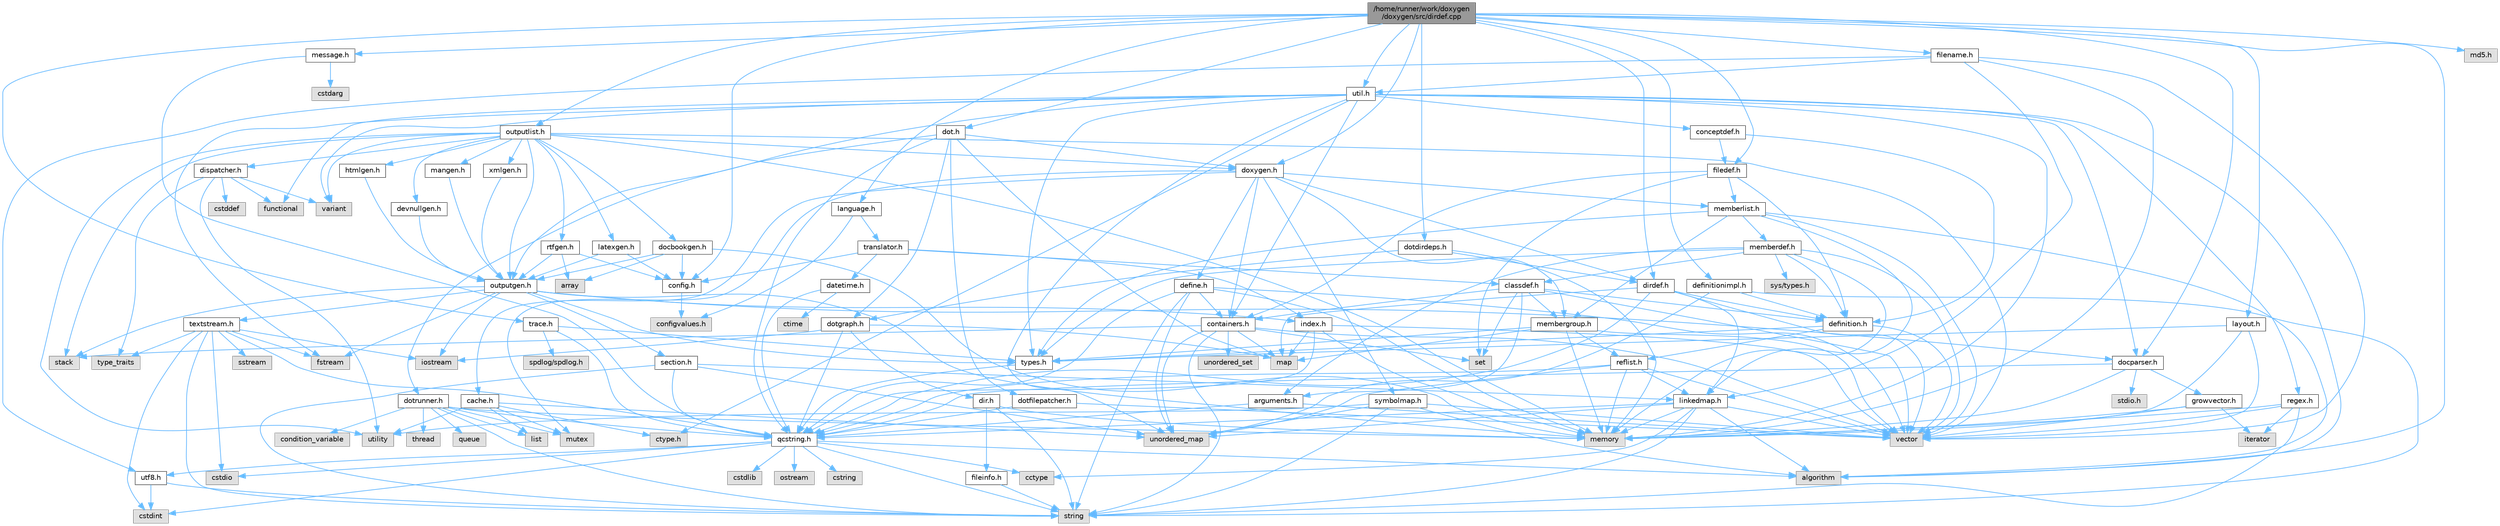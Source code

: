 digraph "/home/runner/work/doxygen/doxygen/src/dirdef.cpp"
{
 // INTERACTIVE_SVG=YES
 // LATEX_PDF_SIZE
  bgcolor="transparent";
  edge [fontname=Helvetica,fontsize=10,labelfontname=Helvetica,labelfontsize=10];
  node [fontname=Helvetica,fontsize=10,shape=box,height=0.2,width=0.4];
  Node1 [id="Node000001",label="/home/runner/work/doxygen\l/doxygen/src/dirdef.cpp",height=0.2,width=0.4,color="gray40", fillcolor="grey60", style="filled", fontcolor="black",tooltip=" "];
  Node1 -> Node2 [id="edge1_Node000001_Node000002",color="steelblue1",style="solid",tooltip=" "];
  Node2 [id="Node000002",label="algorithm",height=0.2,width=0.4,color="grey60", fillcolor="#E0E0E0", style="filled",tooltip=" "];
  Node1 -> Node3 [id="edge2_Node000001_Node000003",color="steelblue1",style="solid",tooltip=" "];
  Node3 [id="Node000003",label="dirdef.h",height=0.2,width=0.4,color="grey40", fillcolor="white", style="filled",URL="$d6/d15/dirdef_8h.html",tooltip=" "];
  Node3 -> Node4 [id="edge3_Node000003_Node000004",color="steelblue1",style="solid",tooltip=" "];
  Node4 [id="Node000004",label="vector",height=0.2,width=0.4,color="grey60", fillcolor="#E0E0E0", style="filled",tooltip=" "];
  Node3 -> Node5 [id="edge4_Node000003_Node000005",color="steelblue1",style="solid",tooltip=" "];
  Node5 [id="Node000005",label="map",height=0.2,width=0.4,color="grey60", fillcolor="#E0E0E0", style="filled",tooltip=" "];
  Node3 -> Node6 [id="edge5_Node000003_Node000006",color="steelblue1",style="solid",tooltip=" "];
  Node6 [id="Node000006",label="qcstring.h",height=0.2,width=0.4,color="grey40", fillcolor="white", style="filled",URL="$d7/d5c/qcstring_8h.html",tooltip=" "];
  Node6 -> Node7 [id="edge6_Node000006_Node000007",color="steelblue1",style="solid",tooltip=" "];
  Node7 [id="Node000007",label="string",height=0.2,width=0.4,color="grey60", fillcolor="#E0E0E0", style="filled",tooltip=" "];
  Node6 -> Node2 [id="edge7_Node000006_Node000002",color="steelblue1",style="solid",tooltip=" "];
  Node6 -> Node8 [id="edge8_Node000006_Node000008",color="steelblue1",style="solid",tooltip=" "];
  Node8 [id="Node000008",label="cctype",height=0.2,width=0.4,color="grey60", fillcolor="#E0E0E0", style="filled",tooltip=" "];
  Node6 -> Node9 [id="edge9_Node000006_Node000009",color="steelblue1",style="solid",tooltip=" "];
  Node9 [id="Node000009",label="cstring",height=0.2,width=0.4,color="grey60", fillcolor="#E0E0E0", style="filled",tooltip=" "];
  Node6 -> Node10 [id="edge10_Node000006_Node000010",color="steelblue1",style="solid",tooltip=" "];
  Node10 [id="Node000010",label="cstdio",height=0.2,width=0.4,color="grey60", fillcolor="#E0E0E0", style="filled",tooltip=" "];
  Node6 -> Node11 [id="edge11_Node000006_Node000011",color="steelblue1",style="solid",tooltip=" "];
  Node11 [id="Node000011",label="cstdlib",height=0.2,width=0.4,color="grey60", fillcolor="#E0E0E0", style="filled",tooltip=" "];
  Node6 -> Node12 [id="edge12_Node000006_Node000012",color="steelblue1",style="solid",tooltip=" "];
  Node12 [id="Node000012",label="cstdint",height=0.2,width=0.4,color="grey60", fillcolor="#E0E0E0", style="filled",tooltip=" "];
  Node6 -> Node13 [id="edge13_Node000006_Node000013",color="steelblue1",style="solid",tooltip=" "];
  Node13 [id="Node000013",label="ostream",height=0.2,width=0.4,color="grey60", fillcolor="#E0E0E0", style="filled",tooltip=" "];
  Node6 -> Node14 [id="edge14_Node000006_Node000014",color="steelblue1",style="solid",tooltip=" "];
  Node14 [id="Node000014",label="utf8.h",height=0.2,width=0.4,color="grey40", fillcolor="white", style="filled",URL="$db/d7c/utf8_8h.html",tooltip="Various UTF8 related helper functions."];
  Node14 -> Node12 [id="edge15_Node000014_Node000012",color="steelblue1",style="solid",tooltip=" "];
  Node14 -> Node7 [id="edge16_Node000014_Node000007",color="steelblue1",style="solid",tooltip=" "];
  Node3 -> Node15 [id="edge17_Node000003_Node000015",color="steelblue1",style="solid",tooltip=" "];
  Node15 [id="Node000015",label="linkedmap.h",height=0.2,width=0.4,color="grey40", fillcolor="white", style="filled",URL="$da/de1/linkedmap_8h.html",tooltip=" "];
  Node15 -> Node16 [id="edge18_Node000015_Node000016",color="steelblue1",style="solid",tooltip=" "];
  Node16 [id="Node000016",label="unordered_map",height=0.2,width=0.4,color="grey60", fillcolor="#E0E0E0", style="filled",tooltip=" "];
  Node15 -> Node4 [id="edge19_Node000015_Node000004",color="steelblue1",style="solid",tooltip=" "];
  Node15 -> Node17 [id="edge20_Node000015_Node000017",color="steelblue1",style="solid",tooltip=" "];
  Node17 [id="Node000017",label="memory",height=0.2,width=0.4,color="grey60", fillcolor="#E0E0E0", style="filled",tooltip=" "];
  Node15 -> Node7 [id="edge21_Node000015_Node000007",color="steelblue1",style="solid",tooltip=" "];
  Node15 -> Node2 [id="edge22_Node000015_Node000002",color="steelblue1",style="solid",tooltip=" "];
  Node15 -> Node8 [id="edge23_Node000015_Node000008",color="steelblue1",style="solid",tooltip=" "];
  Node15 -> Node6 [id="edge24_Node000015_Node000006",color="steelblue1",style="solid",tooltip=" "];
  Node3 -> Node18 [id="edge25_Node000003_Node000018",color="steelblue1",style="solid",tooltip=" "];
  Node18 [id="Node000018",label="definition.h",height=0.2,width=0.4,color="grey40", fillcolor="white", style="filled",URL="$df/da1/definition_8h.html",tooltip=" "];
  Node18 -> Node4 [id="edge26_Node000018_Node000004",color="steelblue1",style="solid",tooltip=" "];
  Node18 -> Node19 [id="edge27_Node000018_Node000019",color="steelblue1",style="solid",tooltip=" "];
  Node19 [id="Node000019",label="types.h",height=0.2,width=0.4,color="grey40", fillcolor="white", style="filled",URL="$d9/d49/types_8h.html",tooltip="This file contains a number of basic enums and types."];
  Node19 -> Node6 [id="edge28_Node000019_Node000006",color="steelblue1",style="solid",tooltip=" "];
  Node18 -> Node20 [id="edge29_Node000018_Node000020",color="steelblue1",style="solid",tooltip=" "];
  Node20 [id="Node000020",label="reflist.h",height=0.2,width=0.4,color="grey40", fillcolor="white", style="filled",URL="$d1/d02/reflist_8h.html",tooltip=" "];
  Node20 -> Node4 [id="edge30_Node000020_Node000004",color="steelblue1",style="solid",tooltip=" "];
  Node20 -> Node16 [id="edge31_Node000020_Node000016",color="steelblue1",style="solid",tooltip=" "];
  Node20 -> Node17 [id="edge32_Node000020_Node000017",color="steelblue1",style="solid",tooltip=" "];
  Node20 -> Node6 [id="edge33_Node000020_Node000006",color="steelblue1",style="solid",tooltip=" "];
  Node20 -> Node15 [id="edge34_Node000020_Node000015",color="steelblue1",style="solid",tooltip=" "];
  Node1 -> Node21 [id="edge35_Node000001_Node000021",color="steelblue1",style="solid",tooltip=" "];
  Node21 [id="Node000021",label="md5.h",height=0.2,width=0.4,color="grey60", fillcolor="#E0E0E0", style="filled",tooltip=" "];
  Node1 -> Node22 [id="edge36_Node000001_Node000022",color="steelblue1",style="solid",tooltip=" "];
  Node22 [id="Node000022",label="filename.h",height=0.2,width=0.4,color="grey40", fillcolor="white", style="filled",URL="$dc/dd6/filename_8h.html",tooltip=" "];
  Node22 -> Node17 [id="edge37_Node000022_Node000017",color="steelblue1",style="solid",tooltip=" "];
  Node22 -> Node4 [id="edge38_Node000022_Node000004",color="steelblue1",style="solid",tooltip=" "];
  Node22 -> Node15 [id="edge39_Node000022_Node000015",color="steelblue1",style="solid",tooltip=" "];
  Node22 -> Node14 [id="edge40_Node000022_Node000014",color="steelblue1",style="solid",tooltip=" "];
  Node22 -> Node23 [id="edge41_Node000022_Node000023",color="steelblue1",style="solid",tooltip=" "];
  Node23 [id="Node000023",label="util.h",height=0.2,width=0.4,color="grey40", fillcolor="white", style="filled",URL="$d8/d3c/util_8h.html",tooltip="A bunch of utility functions."];
  Node23 -> Node17 [id="edge42_Node000023_Node000017",color="steelblue1",style="solid",tooltip=" "];
  Node23 -> Node16 [id="edge43_Node000023_Node000016",color="steelblue1",style="solid",tooltip=" "];
  Node23 -> Node2 [id="edge44_Node000023_Node000002",color="steelblue1",style="solid",tooltip=" "];
  Node23 -> Node24 [id="edge45_Node000023_Node000024",color="steelblue1",style="solid",tooltip=" "];
  Node24 [id="Node000024",label="functional",height=0.2,width=0.4,color="grey60", fillcolor="#E0E0E0", style="filled",tooltip=" "];
  Node23 -> Node25 [id="edge46_Node000023_Node000025",color="steelblue1",style="solid",tooltip=" "];
  Node25 [id="Node000025",label="fstream",height=0.2,width=0.4,color="grey60", fillcolor="#E0E0E0", style="filled",tooltip=" "];
  Node23 -> Node26 [id="edge47_Node000023_Node000026",color="steelblue1",style="solid",tooltip=" "];
  Node26 [id="Node000026",label="variant",height=0.2,width=0.4,color="grey60", fillcolor="#E0E0E0", style="filled",tooltip=" "];
  Node23 -> Node27 [id="edge48_Node000023_Node000027",color="steelblue1",style="solid",tooltip=" "];
  Node27 [id="Node000027",label="ctype.h",height=0.2,width=0.4,color="grey60", fillcolor="#E0E0E0", style="filled",tooltip=" "];
  Node23 -> Node19 [id="edge49_Node000023_Node000019",color="steelblue1",style="solid",tooltip=" "];
  Node23 -> Node28 [id="edge50_Node000023_Node000028",color="steelblue1",style="solid",tooltip=" "];
  Node28 [id="Node000028",label="docparser.h",height=0.2,width=0.4,color="grey40", fillcolor="white", style="filled",URL="$de/d9c/docparser_8h.html",tooltip=" "];
  Node28 -> Node29 [id="edge51_Node000028_Node000029",color="steelblue1",style="solid",tooltip=" "];
  Node29 [id="Node000029",label="stdio.h",height=0.2,width=0.4,color="grey60", fillcolor="#E0E0E0", style="filled",tooltip=" "];
  Node28 -> Node17 [id="edge52_Node000028_Node000017",color="steelblue1",style="solid",tooltip=" "];
  Node28 -> Node6 [id="edge53_Node000028_Node000006",color="steelblue1",style="solid",tooltip=" "];
  Node28 -> Node30 [id="edge54_Node000028_Node000030",color="steelblue1",style="solid",tooltip=" "];
  Node30 [id="Node000030",label="growvector.h",height=0.2,width=0.4,color="grey40", fillcolor="white", style="filled",URL="$d7/d50/growvector_8h.html",tooltip=" "];
  Node30 -> Node4 [id="edge55_Node000030_Node000004",color="steelblue1",style="solid",tooltip=" "];
  Node30 -> Node17 [id="edge56_Node000030_Node000017",color="steelblue1",style="solid",tooltip=" "];
  Node30 -> Node31 [id="edge57_Node000030_Node000031",color="steelblue1",style="solid",tooltip=" "];
  Node31 [id="Node000031",label="iterator",height=0.2,width=0.4,color="grey60", fillcolor="#E0E0E0", style="filled",tooltip=" "];
  Node23 -> Node32 [id="edge58_Node000023_Node000032",color="steelblue1",style="solid",tooltip=" "];
  Node32 [id="Node000032",label="containers.h",height=0.2,width=0.4,color="grey40", fillcolor="white", style="filled",URL="$d5/d75/containers_8h.html",tooltip=" "];
  Node32 -> Node4 [id="edge59_Node000032_Node000004",color="steelblue1",style="solid",tooltip=" "];
  Node32 -> Node7 [id="edge60_Node000032_Node000007",color="steelblue1",style="solid",tooltip=" "];
  Node32 -> Node33 [id="edge61_Node000032_Node000033",color="steelblue1",style="solid",tooltip=" "];
  Node33 [id="Node000033",label="set",height=0.2,width=0.4,color="grey60", fillcolor="#E0E0E0", style="filled",tooltip=" "];
  Node32 -> Node5 [id="edge62_Node000032_Node000005",color="steelblue1",style="solid",tooltip=" "];
  Node32 -> Node34 [id="edge63_Node000032_Node000034",color="steelblue1",style="solid",tooltip=" "];
  Node34 [id="Node000034",label="unordered_set",height=0.2,width=0.4,color="grey60", fillcolor="#E0E0E0", style="filled",tooltip=" "];
  Node32 -> Node16 [id="edge64_Node000032_Node000016",color="steelblue1",style="solid",tooltip=" "];
  Node32 -> Node35 [id="edge65_Node000032_Node000035",color="steelblue1",style="solid",tooltip=" "];
  Node35 [id="Node000035",label="stack",height=0.2,width=0.4,color="grey60", fillcolor="#E0E0E0", style="filled",tooltip=" "];
  Node23 -> Node36 [id="edge66_Node000023_Node000036",color="steelblue1",style="solid",tooltip=" "];
  Node36 [id="Node000036",label="outputgen.h",height=0.2,width=0.4,color="grey40", fillcolor="white", style="filled",URL="$df/d06/outputgen_8h.html",tooltip=" "];
  Node36 -> Node17 [id="edge67_Node000036_Node000017",color="steelblue1",style="solid",tooltip=" "];
  Node36 -> Node35 [id="edge68_Node000036_Node000035",color="steelblue1",style="solid",tooltip=" "];
  Node36 -> Node37 [id="edge69_Node000036_Node000037",color="steelblue1",style="solid",tooltip=" "];
  Node37 [id="Node000037",label="iostream",height=0.2,width=0.4,color="grey60", fillcolor="#E0E0E0", style="filled",tooltip=" "];
  Node36 -> Node25 [id="edge70_Node000036_Node000025",color="steelblue1",style="solid",tooltip=" "];
  Node36 -> Node19 [id="edge71_Node000036_Node000019",color="steelblue1",style="solid",tooltip=" "];
  Node36 -> Node38 [id="edge72_Node000036_Node000038",color="steelblue1",style="solid",tooltip=" "];
  Node38 [id="Node000038",label="index.h",height=0.2,width=0.4,color="grey40", fillcolor="white", style="filled",URL="$d1/db5/index_8h.html",tooltip=" "];
  Node38 -> Node17 [id="edge73_Node000038_Node000017",color="steelblue1",style="solid",tooltip=" "];
  Node38 -> Node4 [id="edge74_Node000038_Node000004",color="steelblue1",style="solid",tooltip=" "];
  Node38 -> Node5 [id="edge75_Node000038_Node000005",color="steelblue1",style="solid",tooltip=" "];
  Node38 -> Node6 [id="edge76_Node000038_Node000006",color="steelblue1",style="solid",tooltip=" "];
  Node36 -> Node39 [id="edge77_Node000036_Node000039",color="steelblue1",style="solid",tooltip=" "];
  Node39 [id="Node000039",label="section.h",height=0.2,width=0.4,color="grey40", fillcolor="white", style="filled",URL="$d1/d2a/section_8h.html",tooltip=" "];
  Node39 -> Node7 [id="edge78_Node000039_Node000007",color="steelblue1",style="solid",tooltip=" "];
  Node39 -> Node16 [id="edge79_Node000039_Node000016",color="steelblue1",style="solid",tooltip=" "];
  Node39 -> Node6 [id="edge80_Node000039_Node000006",color="steelblue1",style="solid",tooltip=" "];
  Node39 -> Node15 [id="edge81_Node000039_Node000015",color="steelblue1",style="solid",tooltip=" "];
  Node36 -> Node40 [id="edge82_Node000036_Node000040",color="steelblue1",style="solid",tooltip=" "];
  Node40 [id="Node000040",label="textstream.h",height=0.2,width=0.4,color="grey40", fillcolor="white", style="filled",URL="$d4/d7d/textstream_8h.html",tooltip=" "];
  Node40 -> Node7 [id="edge83_Node000040_Node000007",color="steelblue1",style="solid",tooltip=" "];
  Node40 -> Node37 [id="edge84_Node000040_Node000037",color="steelblue1",style="solid",tooltip=" "];
  Node40 -> Node41 [id="edge85_Node000040_Node000041",color="steelblue1",style="solid",tooltip=" "];
  Node41 [id="Node000041",label="sstream",height=0.2,width=0.4,color="grey60", fillcolor="#E0E0E0", style="filled",tooltip=" "];
  Node40 -> Node12 [id="edge86_Node000040_Node000012",color="steelblue1",style="solid",tooltip=" "];
  Node40 -> Node10 [id="edge87_Node000040_Node000010",color="steelblue1",style="solid",tooltip=" "];
  Node40 -> Node25 [id="edge88_Node000040_Node000025",color="steelblue1",style="solid",tooltip=" "];
  Node40 -> Node42 [id="edge89_Node000040_Node000042",color="steelblue1",style="solid",tooltip=" "];
  Node42 [id="Node000042",label="type_traits",height=0.2,width=0.4,color="grey60", fillcolor="#E0E0E0", style="filled",tooltip=" "];
  Node40 -> Node6 [id="edge90_Node000040_Node000006",color="steelblue1",style="solid",tooltip=" "];
  Node36 -> Node28 [id="edge91_Node000036_Node000028",color="steelblue1",style="solid",tooltip=" "];
  Node23 -> Node43 [id="edge92_Node000023_Node000043",color="steelblue1",style="solid",tooltip=" "];
  Node43 [id="Node000043",label="regex.h",height=0.2,width=0.4,color="grey40", fillcolor="white", style="filled",URL="$d1/d21/regex_8h.html",tooltip=" "];
  Node43 -> Node17 [id="edge93_Node000043_Node000017",color="steelblue1",style="solid",tooltip=" "];
  Node43 -> Node7 [id="edge94_Node000043_Node000007",color="steelblue1",style="solid",tooltip=" "];
  Node43 -> Node4 [id="edge95_Node000043_Node000004",color="steelblue1",style="solid",tooltip=" "];
  Node43 -> Node31 [id="edge96_Node000043_Node000031",color="steelblue1",style="solid",tooltip=" "];
  Node23 -> Node44 [id="edge97_Node000023_Node000044",color="steelblue1",style="solid",tooltip=" "];
  Node44 [id="Node000044",label="conceptdef.h",height=0.2,width=0.4,color="grey40", fillcolor="white", style="filled",URL="$da/df1/conceptdef_8h.html",tooltip=" "];
  Node44 -> Node18 [id="edge98_Node000044_Node000018",color="steelblue1",style="solid",tooltip=" "];
  Node44 -> Node45 [id="edge99_Node000044_Node000045",color="steelblue1",style="solid",tooltip=" "];
  Node45 [id="Node000045",label="filedef.h",height=0.2,width=0.4,color="grey40", fillcolor="white", style="filled",URL="$d4/d3a/filedef_8h.html",tooltip=" "];
  Node45 -> Node33 [id="edge100_Node000045_Node000033",color="steelblue1",style="solid",tooltip=" "];
  Node45 -> Node18 [id="edge101_Node000045_Node000018",color="steelblue1",style="solid",tooltip=" "];
  Node45 -> Node46 [id="edge102_Node000045_Node000046",color="steelblue1",style="solid",tooltip=" "];
  Node46 [id="Node000046",label="memberlist.h",height=0.2,width=0.4,color="grey40", fillcolor="white", style="filled",URL="$dd/d78/memberlist_8h.html",tooltip=" "];
  Node46 -> Node4 [id="edge103_Node000046_Node000004",color="steelblue1",style="solid",tooltip=" "];
  Node46 -> Node2 [id="edge104_Node000046_Node000002",color="steelblue1",style="solid",tooltip=" "];
  Node46 -> Node47 [id="edge105_Node000046_Node000047",color="steelblue1",style="solid",tooltip=" "];
  Node47 [id="Node000047",label="memberdef.h",height=0.2,width=0.4,color="grey40", fillcolor="white", style="filled",URL="$d4/d46/memberdef_8h.html",tooltip=" "];
  Node47 -> Node4 [id="edge106_Node000047_Node000004",color="steelblue1",style="solid",tooltip=" "];
  Node47 -> Node17 [id="edge107_Node000047_Node000017",color="steelblue1",style="solid",tooltip=" "];
  Node47 -> Node48 [id="edge108_Node000047_Node000048",color="steelblue1",style="solid",tooltip=" "];
  Node48 [id="Node000048",label="sys/types.h",height=0.2,width=0.4,color="grey60", fillcolor="#E0E0E0", style="filled",tooltip=" "];
  Node47 -> Node19 [id="edge109_Node000047_Node000019",color="steelblue1",style="solid",tooltip=" "];
  Node47 -> Node18 [id="edge110_Node000047_Node000018",color="steelblue1",style="solid",tooltip=" "];
  Node47 -> Node49 [id="edge111_Node000047_Node000049",color="steelblue1",style="solid",tooltip=" "];
  Node49 [id="Node000049",label="arguments.h",height=0.2,width=0.4,color="grey40", fillcolor="white", style="filled",URL="$df/d9b/arguments_8h.html",tooltip=" "];
  Node49 -> Node4 [id="edge112_Node000049_Node000004",color="steelblue1",style="solid",tooltip=" "];
  Node49 -> Node6 [id="edge113_Node000049_Node000006",color="steelblue1",style="solid",tooltip=" "];
  Node47 -> Node50 [id="edge114_Node000047_Node000050",color="steelblue1",style="solid",tooltip=" "];
  Node50 [id="Node000050",label="classdef.h",height=0.2,width=0.4,color="grey40", fillcolor="white", style="filled",URL="$d1/da6/classdef_8h.html",tooltip=" "];
  Node50 -> Node4 [id="edge115_Node000050_Node000004",color="steelblue1",style="solid",tooltip=" "];
  Node50 -> Node33 [id="edge116_Node000050_Node000033",color="steelblue1",style="solid",tooltip=" "];
  Node50 -> Node32 [id="edge117_Node000050_Node000032",color="steelblue1",style="solid",tooltip=" "];
  Node50 -> Node18 [id="edge118_Node000050_Node000018",color="steelblue1",style="solid",tooltip=" "];
  Node50 -> Node49 [id="edge119_Node000050_Node000049",color="steelblue1",style="solid",tooltip=" "];
  Node50 -> Node51 [id="edge120_Node000050_Node000051",color="steelblue1",style="solid",tooltip=" "];
  Node51 [id="Node000051",label="membergroup.h",height=0.2,width=0.4,color="grey40", fillcolor="white", style="filled",URL="$d9/d11/membergroup_8h.html",tooltip=" "];
  Node51 -> Node4 [id="edge121_Node000051_Node000004",color="steelblue1",style="solid",tooltip=" "];
  Node51 -> Node5 [id="edge122_Node000051_Node000005",color="steelblue1",style="solid",tooltip=" "];
  Node51 -> Node17 [id="edge123_Node000051_Node000017",color="steelblue1",style="solid",tooltip=" "];
  Node51 -> Node19 [id="edge124_Node000051_Node000019",color="steelblue1",style="solid",tooltip=" "];
  Node51 -> Node20 [id="edge125_Node000051_Node000020",color="steelblue1",style="solid",tooltip=" "];
  Node46 -> Node15 [id="edge126_Node000046_Node000015",color="steelblue1",style="solid",tooltip=" "];
  Node46 -> Node19 [id="edge127_Node000046_Node000019",color="steelblue1",style="solid",tooltip=" "];
  Node46 -> Node51 [id="edge128_Node000046_Node000051",color="steelblue1",style="solid",tooltip=" "];
  Node45 -> Node32 [id="edge129_Node000045_Node000032",color="steelblue1",style="solid",tooltip=" "];
  Node1 -> Node52 [id="edge130_Node000001_Node000052",color="steelblue1",style="solid",tooltip=" "];
  Node52 [id="Node000052",label="doxygen.h",height=0.2,width=0.4,color="grey40", fillcolor="white", style="filled",URL="$d1/da1/doxygen_8h.html",tooltip=" "];
  Node52 -> Node53 [id="edge131_Node000052_Node000053",color="steelblue1",style="solid",tooltip=" "];
  Node53 [id="Node000053",label="mutex",height=0.2,width=0.4,color="grey60", fillcolor="#E0E0E0", style="filled",tooltip=" "];
  Node52 -> Node32 [id="edge132_Node000052_Node000032",color="steelblue1",style="solid",tooltip=" "];
  Node52 -> Node51 [id="edge133_Node000052_Node000051",color="steelblue1",style="solid",tooltip=" "];
  Node52 -> Node3 [id="edge134_Node000052_Node000003",color="steelblue1",style="solid",tooltip=" "];
  Node52 -> Node46 [id="edge135_Node000052_Node000046",color="steelblue1",style="solid",tooltip=" "];
  Node52 -> Node54 [id="edge136_Node000052_Node000054",color="steelblue1",style="solid",tooltip=" "];
  Node54 [id="Node000054",label="define.h",height=0.2,width=0.4,color="grey40", fillcolor="white", style="filled",URL="$df/d67/define_8h.html",tooltip=" "];
  Node54 -> Node4 [id="edge137_Node000054_Node000004",color="steelblue1",style="solid",tooltip=" "];
  Node54 -> Node17 [id="edge138_Node000054_Node000017",color="steelblue1",style="solid",tooltip=" "];
  Node54 -> Node7 [id="edge139_Node000054_Node000007",color="steelblue1",style="solid",tooltip=" "];
  Node54 -> Node16 [id="edge140_Node000054_Node000016",color="steelblue1",style="solid",tooltip=" "];
  Node54 -> Node6 [id="edge141_Node000054_Node000006",color="steelblue1",style="solid",tooltip=" "];
  Node54 -> Node32 [id="edge142_Node000054_Node000032",color="steelblue1",style="solid",tooltip=" "];
  Node52 -> Node55 [id="edge143_Node000052_Node000055",color="steelblue1",style="solid",tooltip=" "];
  Node55 [id="Node000055",label="cache.h",height=0.2,width=0.4,color="grey40", fillcolor="white", style="filled",URL="$d3/d26/cache_8h.html",tooltip=" "];
  Node55 -> Node56 [id="edge144_Node000055_Node000056",color="steelblue1",style="solid",tooltip=" "];
  Node56 [id="Node000056",label="list",height=0.2,width=0.4,color="grey60", fillcolor="#E0E0E0", style="filled",tooltip=" "];
  Node55 -> Node16 [id="edge145_Node000055_Node000016",color="steelblue1",style="solid",tooltip=" "];
  Node55 -> Node53 [id="edge146_Node000055_Node000053",color="steelblue1",style="solid",tooltip=" "];
  Node55 -> Node57 [id="edge147_Node000055_Node000057",color="steelblue1",style="solid",tooltip=" "];
  Node57 [id="Node000057",label="utility",height=0.2,width=0.4,color="grey60", fillcolor="#E0E0E0", style="filled",tooltip=" "];
  Node55 -> Node27 [id="edge148_Node000055_Node000027",color="steelblue1",style="solid",tooltip=" "];
  Node52 -> Node58 [id="edge149_Node000052_Node000058",color="steelblue1",style="solid",tooltip=" "];
  Node58 [id="Node000058",label="symbolmap.h",height=0.2,width=0.4,color="grey40", fillcolor="white", style="filled",URL="$d7/ddd/symbolmap_8h.html",tooltip=" "];
  Node58 -> Node2 [id="edge150_Node000058_Node000002",color="steelblue1",style="solid",tooltip=" "];
  Node58 -> Node16 [id="edge151_Node000058_Node000016",color="steelblue1",style="solid",tooltip=" "];
  Node58 -> Node4 [id="edge152_Node000058_Node000004",color="steelblue1",style="solid",tooltip=" "];
  Node58 -> Node7 [id="edge153_Node000058_Node000007",color="steelblue1",style="solid",tooltip=" "];
  Node58 -> Node57 [id="edge154_Node000058_Node000057",color="steelblue1",style="solid",tooltip=" "];
  Node1 -> Node23 [id="edge155_Node000001_Node000023",color="steelblue1",style="solid",tooltip=" "];
  Node1 -> Node59 [id="edge156_Node000001_Node000059",color="steelblue1",style="solid",tooltip=" "];
  Node59 [id="Node000059",label="outputlist.h",height=0.2,width=0.4,color="grey40", fillcolor="white", style="filled",URL="$d2/db9/outputlist_8h.html",tooltip=" "];
  Node59 -> Node57 [id="edge157_Node000059_Node000057",color="steelblue1",style="solid",tooltip=" "];
  Node59 -> Node4 [id="edge158_Node000059_Node000004",color="steelblue1",style="solid",tooltip=" "];
  Node59 -> Node17 [id="edge159_Node000059_Node000017",color="steelblue1",style="solid",tooltip=" "];
  Node59 -> Node26 [id="edge160_Node000059_Node000026",color="steelblue1",style="solid",tooltip=" "];
  Node59 -> Node35 [id="edge161_Node000059_Node000035",color="steelblue1",style="solid",tooltip=" "];
  Node59 -> Node36 [id="edge162_Node000059_Node000036",color="steelblue1",style="solid",tooltip=" "];
  Node59 -> Node52 [id="edge163_Node000059_Node000052",color="steelblue1",style="solid",tooltip=" "];
  Node59 -> Node60 [id="edge164_Node000059_Node000060",color="steelblue1",style="solid",tooltip=" "];
  Node60 [id="Node000060",label="dispatcher.h",height=0.2,width=0.4,color="grey40", fillcolor="white", style="filled",URL="$da/d73/dispatcher_8h.html",tooltip=" "];
  Node60 -> Node61 [id="edge165_Node000060_Node000061",color="steelblue1",style="solid",tooltip=" "];
  Node61 [id="Node000061",label="cstddef",height=0.2,width=0.4,color="grey60", fillcolor="#E0E0E0", style="filled",tooltip=" "];
  Node60 -> Node57 [id="edge166_Node000060_Node000057",color="steelblue1",style="solid",tooltip=" "];
  Node60 -> Node24 [id="edge167_Node000060_Node000024",color="steelblue1",style="solid",tooltip=" "];
  Node60 -> Node26 [id="edge168_Node000060_Node000026",color="steelblue1",style="solid",tooltip=" "];
  Node60 -> Node42 [id="edge169_Node000060_Node000042",color="steelblue1",style="solid",tooltip=" "];
  Node59 -> Node62 [id="edge170_Node000059_Node000062",color="steelblue1",style="solid",tooltip=" "];
  Node62 [id="Node000062",label="htmlgen.h",height=0.2,width=0.4,color="grey40", fillcolor="white", style="filled",URL="$d8/d56/htmlgen_8h.html",tooltip=" "];
  Node62 -> Node36 [id="edge171_Node000062_Node000036",color="steelblue1",style="solid",tooltip=" "];
  Node59 -> Node63 [id="edge172_Node000059_Node000063",color="steelblue1",style="solid",tooltip=" "];
  Node63 [id="Node000063",label="latexgen.h",height=0.2,width=0.4,color="grey40", fillcolor="white", style="filled",URL="$d6/d9c/latexgen_8h.html",tooltip=" "];
  Node63 -> Node64 [id="edge173_Node000063_Node000064",color="steelblue1",style="solid",tooltip=" "];
  Node64 [id="Node000064",label="config.h",height=0.2,width=0.4,color="grey40", fillcolor="white", style="filled",URL="$db/d16/config_8h.html",tooltip=" "];
  Node64 -> Node65 [id="edge174_Node000064_Node000065",color="steelblue1",style="solid",tooltip=" "];
  Node65 [id="Node000065",label="configvalues.h",height=0.2,width=0.4,color="grey60", fillcolor="#E0E0E0", style="filled",tooltip=" "];
  Node63 -> Node36 [id="edge175_Node000063_Node000036",color="steelblue1",style="solid",tooltip=" "];
  Node59 -> Node66 [id="edge176_Node000059_Node000066",color="steelblue1",style="solid",tooltip=" "];
  Node66 [id="Node000066",label="rtfgen.h",height=0.2,width=0.4,color="grey40", fillcolor="white", style="filled",URL="$d4/daa/rtfgen_8h.html",tooltip=" "];
  Node66 -> Node67 [id="edge177_Node000066_Node000067",color="steelblue1",style="solid",tooltip=" "];
  Node67 [id="Node000067",label="array",height=0.2,width=0.4,color="grey60", fillcolor="#E0E0E0", style="filled",tooltip=" "];
  Node66 -> Node64 [id="edge178_Node000066_Node000064",color="steelblue1",style="solid",tooltip=" "];
  Node66 -> Node36 [id="edge179_Node000066_Node000036",color="steelblue1",style="solid",tooltip=" "];
  Node59 -> Node68 [id="edge180_Node000059_Node000068",color="steelblue1",style="solid",tooltip=" "];
  Node68 [id="Node000068",label="mangen.h",height=0.2,width=0.4,color="grey40", fillcolor="white", style="filled",URL="$da/dc0/mangen_8h.html",tooltip=" "];
  Node68 -> Node36 [id="edge181_Node000068_Node000036",color="steelblue1",style="solid",tooltip=" "];
  Node59 -> Node69 [id="edge182_Node000059_Node000069",color="steelblue1",style="solid",tooltip=" "];
  Node69 [id="Node000069",label="docbookgen.h",height=0.2,width=0.4,color="grey40", fillcolor="white", style="filled",URL="$de/dea/docbookgen_8h.html",tooltip=" "];
  Node69 -> Node17 [id="edge183_Node000069_Node000017",color="steelblue1",style="solid",tooltip=" "];
  Node69 -> Node67 [id="edge184_Node000069_Node000067",color="steelblue1",style="solid",tooltip=" "];
  Node69 -> Node64 [id="edge185_Node000069_Node000064",color="steelblue1",style="solid",tooltip=" "];
  Node69 -> Node36 [id="edge186_Node000069_Node000036",color="steelblue1",style="solid",tooltip=" "];
  Node59 -> Node70 [id="edge187_Node000059_Node000070",color="steelblue1",style="solid",tooltip=" "];
  Node70 [id="Node000070",label="xmlgen.h",height=0.2,width=0.4,color="grey40", fillcolor="white", style="filled",URL="$d9/d67/xmlgen_8h.html",tooltip=" "];
  Node70 -> Node36 [id="edge188_Node000070_Node000036",color="steelblue1",style="solid",tooltip=" "];
  Node59 -> Node71 [id="edge189_Node000059_Node000071",color="steelblue1",style="solid",tooltip=" "];
  Node71 [id="Node000071",label="devnullgen.h",height=0.2,width=0.4,color="grey40", fillcolor="white", style="filled",URL="$d8/de5/devnullgen_8h.html",tooltip=" "];
  Node71 -> Node36 [id="edge190_Node000071_Node000036",color="steelblue1",style="solid",tooltip=" "];
  Node1 -> Node72 [id="edge191_Node000001_Node000072",color="steelblue1",style="solid",tooltip=" "];
  Node72 [id="Node000072",label="language.h",height=0.2,width=0.4,color="grey40", fillcolor="white", style="filled",URL="$d8/dce/language_8h.html",tooltip=" "];
  Node72 -> Node73 [id="edge192_Node000072_Node000073",color="steelblue1",style="solid",tooltip=" "];
  Node73 [id="Node000073",label="translator.h",height=0.2,width=0.4,color="grey40", fillcolor="white", style="filled",URL="$d9/df1/translator_8h.html",tooltip=" "];
  Node73 -> Node50 [id="edge193_Node000073_Node000050",color="steelblue1",style="solid",tooltip=" "];
  Node73 -> Node64 [id="edge194_Node000073_Node000064",color="steelblue1",style="solid",tooltip=" "];
  Node73 -> Node74 [id="edge195_Node000073_Node000074",color="steelblue1",style="solid",tooltip=" "];
  Node74 [id="Node000074",label="datetime.h",height=0.2,width=0.4,color="grey40", fillcolor="white", style="filled",URL="$de/d1b/datetime_8h.html",tooltip=" "];
  Node74 -> Node75 [id="edge196_Node000074_Node000075",color="steelblue1",style="solid",tooltip=" "];
  Node75 [id="Node000075",label="ctime",height=0.2,width=0.4,color="grey60", fillcolor="#E0E0E0", style="filled",tooltip=" "];
  Node74 -> Node6 [id="edge197_Node000074_Node000006",color="steelblue1",style="solid",tooltip=" "];
  Node73 -> Node38 [id="edge198_Node000073_Node000038",color="steelblue1",style="solid",tooltip=" "];
  Node72 -> Node65 [id="edge199_Node000072_Node000065",color="steelblue1",style="solid",tooltip=" "];
  Node1 -> Node76 [id="edge200_Node000001_Node000076",color="steelblue1",style="solid",tooltip=" "];
  Node76 [id="Node000076",label="message.h",height=0.2,width=0.4,color="grey40", fillcolor="white", style="filled",URL="$d2/d0d/message_8h.html",tooltip=" "];
  Node76 -> Node77 [id="edge201_Node000076_Node000077",color="steelblue1",style="solid",tooltip=" "];
  Node77 [id="Node000077",label="cstdarg",height=0.2,width=0.4,color="grey60", fillcolor="#E0E0E0", style="filled",tooltip=" "];
  Node76 -> Node6 [id="edge202_Node000076_Node000006",color="steelblue1",style="solid",tooltip=" "];
  Node1 -> Node78 [id="edge203_Node000001_Node000078",color="steelblue1",style="solid",tooltip=" "];
  Node78 [id="Node000078",label="dot.h",height=0.2,width=0.4,color="grey40", fillcolor="white", style="filled",URL="$d6/d4a/dot_8h.html",tooltip=" "];
  Node78 -> Node5 [id="edge204_Node000078_Node000005",color="steelblue1",style="solid",tooltip=" "];
  Node78 -> Node6 [id="edge205_Node000078_Node000006",color="steelblue1",style="solid",tooltip=" "];
  Node78 -> Node79 [id="edge206_Node000078_Node000079",color="steelblue1",style="solid",tooltip=" "];
  Node79 [id="Node000079",label="dotgraph.h",height=0.2,width=0.4,color="grey40", fillcolor="white", style="filled",URL="$d0/daa/dotgraph_8h.html",tooltip=" "];
  Node79 -> Node37 [id="edge207_Node000079_Node000037",color="steelblue1",style="solid",tooltip=" "];
  Node79 -> Node5 [id="edge208_Node000079_Node000005",color="steelblue1",style="solid",tooltip=" "];
  Node79 -> Node6 [id="edge209_Node000079_Node000006",color="steelblue1",style="solid",tooltip=" "];
  Node79 -> Node80 [id="edge210_Node000079_Node000080",color="steelblue1",style="solid",tooltip=" "];
  Node80 [id="Node000080",label="dir.h",height=0.2,width=0.4,color="grey40", fillcolor="white", style="filled",URL="$df/d9c/dir_8h.html",tooltip=" "];
  Node80 -> Node7 [id="edge211_Node000080_Node000007",color="steelblue1",style="solid",tooltip=" "];
  Node80 -> Node17 [id="edge212_Node000080_Node000017",color="steelblue1",style="solid",tooltip=" "];
  Node80 -> Node81 [id="edge213_Node000080_Node000081",color="steelblue1",style="solid",tooltip=" "];
  Node81 [id="Node000081",label="fileinfo.h",height=0.2,width=0.4,color="grey40", fillcolor="white", style="filled",URL="$df/d45/fileinfo_8h.html",tooltip=" "];
  Node81 -> Node7 [id="edge214_Node000081_Node000007",color="steelblue1",style="solid",tooltip=" "];
  Node78 -> Node82 [id="edge215_Node000078_Node000082",color="steelblue1",style="solid",tooltip=" "];
  Node82 [id="Node000082",label="dotfilepatcher.h",height=0.2,width=0.4,color="grey40", fillcolor="white", style="filled",URL="$d3/d38/dotfilepatcher_8h.html",tooltip=" "];
  Node82 -> Node4 [id="edge216_Node000082_Node000004",color="steelblue1",style="solid",tooltip=" "];
  Node82 -> Node6 [id="edge217_Node000082_Node000006",color="steelblue1",style="solid",tooltip=" "];
  Node78 -> Node83 [id="edge218_Node000078_Node000083",color="steelblue1",style="solid",tooltip=" "];
  Node83 [id="Node000083",label="dotrunner.h",height=0.2,width=0.4,color="grey40", fillcolor="white", style="filled",URL="$d2/dd1/dotrunner_8h.html",tooltip=" "];
  Node83 -> Node7 [id="edge219_Node000083_Node000007",color="steelblue1",style="solid",tooltip=" "];
  Node83 -> Node84 [id="edge220_Node000083_Node000084",color="steelblue1",style="solid",tooltip=" "];
  Node84 [id="Node000084",label="thread",height=0.2,width=0.4,color="grey60", fillcolor="#E0E0E0", style="filled",tooltip=" "];
  Node83 -> Node56 [id="edge221_Node000083_Node000056",color="steelblue1",style="solid",tooltip=" "];
  Node83 -> Node85 [id="edge222_Node000083_Node000085",color="steelblue1",style="solid",tooltip=" "];
  Node85 [id="Node000085",label="queue",height=0.2,width=0.4,color="grey60", fillcolor="#E0E0E0", style="filled",tooltip=" "];
  Node83 -> Node53 [id="edge223_Node000083_Node000053",color="steelblue1",style="solid",tooltip=" "];
  Node83 -> Node86 [id="edge224_Node000083_Node000086",color="steelblue1",style="solid",tooltip=" "];
  Node86 [id="Node000086",label="condition_variable",height=0.2,width=0.4,color="grey60", fillcolor="#E0E0E0", style="filled",tooltip=" "];
  Node83 -> Node17 [id="edge225_Node000083_Node000017",color="steelblue1",style="solid",tooltip=" "];
  Node83 -> Node6 [id="edge226_Node000083_Node000006",color="steelblue1",style="solid",tooltip=" "];
  Node78 -> Node52 [id="edge227_Node000078_Node000052",color="steelblue1",style="solid",tooltip=" "];
  Node1 -> Node87 [id="edge228_Node000001_Node000087",color="steelblue1",style="solid",tooltip=" "];
  Node87 [id="Node000087",label="dotdirdeps.h",height=0.2,width=0.4,color="grey40", fillcolor="white", style="filled",URL="$d3/dcf/dotdirdeps_8h.html",tooltip=" "];
  Node87 -> Node17 [id="edge229_Node000087_Node000017",color="steelblue1",style="solid",tooltip=" "];
  Node87 -> Node79 [id="edge230_Node000087_Node000079",color="steelblue1",style="solid",tooltip=" "];
  Node87 -> Node3 [id="edge231_Node000087_Node000003",color="steelblue1",style="solid",tooltip=" "];
  Node1 -> Node88 [id="edge232_Node000001_Node000088",color="steelblue1",style="solid",tooltip=" "];
  Node88 [id="Node000088",label="layout.h",height=0.2,width=0.4,color="grey40", fillcolor="white", style="filled",URL="$db/d51/layout_8h.html",tooltip=" "];
  Node88 -> Node17 [id="edge233_Node000088_Node000017",color="steelblue1",style="solid",tooltip=" "];
  Node88 -> Node4 [id="edge234_Node000088_Node000004",color="steelblue1",style="solid",tooltip=" "];
  Node88 -> Node19 [id="edge235_Node000088_Node000019",color="steelblue1",style="solid",tooltip=" "];
  Node1 -> Node64 [id="edge236_Node000001_Node000064",color="steelblue1",style="solid",tooltip=" "];
  Node1 -> Node28 [id="edge237_Node000001_Node000028",color="steelblue1",style="solid",tooltip=" "];
  Node1 -> Node89 [id="edge238_Node000001_Node000089",color="steelblue1",style="solid",tooltip=" "];
  Node89 [id="Node000089",label="definitionimpl.h",height=0.2,width=0.4,color="grey40", fillcolor="white", style="filled",URL="$d2/dab/definitionimpl_8h.html",tooltip=" "];
  Node89 -> Node16 [id="edge239_Node000089_Node000016",color="steelblue1",style="solid",tooltip=" "];
  Node89 -> Node7 [id="edge240_Node000089_Node000007",color="steelblue1",style="solid",tooltip=" "];
  Node89 -> Node18 [id="edge241_Node000089_Node000018",color="steelblue1",style="solid",tooltip=" "];
  Node1 -> Node45 [id="edge242_Node000001_Node000045",color="steelblue1",style="solid",tooltip=" "];
  Node1 -> Node90 [id="edge243_Node000001_Node000090",color="steelblue1",style="solid",tooltip=" "];
  Node90 [id="Node000090",label="trace.h",height=0.2,width=0.4,color="grey40", fillcolor="white", style="filled",URL="$d1/d1b/trace_8h.html",tooltip=" "];
  Node90 -> Node91 [id="edge244_Node000090_Node000091",color="steelblue1",style="solid",tooltip=" "];
  Node91 [id="Node000091",label="spdlog/spdlog.h",height=0.2,width=0.4,color="grey60", fillcolor="#E0E0E0", style="filled",tooltip=" "];
  Node90 -> Node19 [id="edge245_Node000090_Node000019",color="steelblue1",style="solid",tooltip=" "];
  Node90 -> Node6 [id="edge246_Node000090_Node000006",color="steelblue1",style="solid",tooltip=" "];
}
